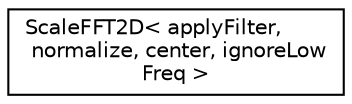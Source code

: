 digraph "Graphical Class Hierarchy"
{
  edge [fontname="Helvetica",fontsize="10",labelfontname="Helvetica",labelfontsize="10"];
  node [fontname="Helvetica",fontsize="10",shape=record];
  rankdir="LR";
  Node0 [label="ScaleFFT2D\< applyFilter,\l normalize, center, ignoreLow\lFreq \>",height=0.2,width=0.4,color="black", fillcolor="white", style="filled",URL="$structScaleFFT2D.html"];
}
